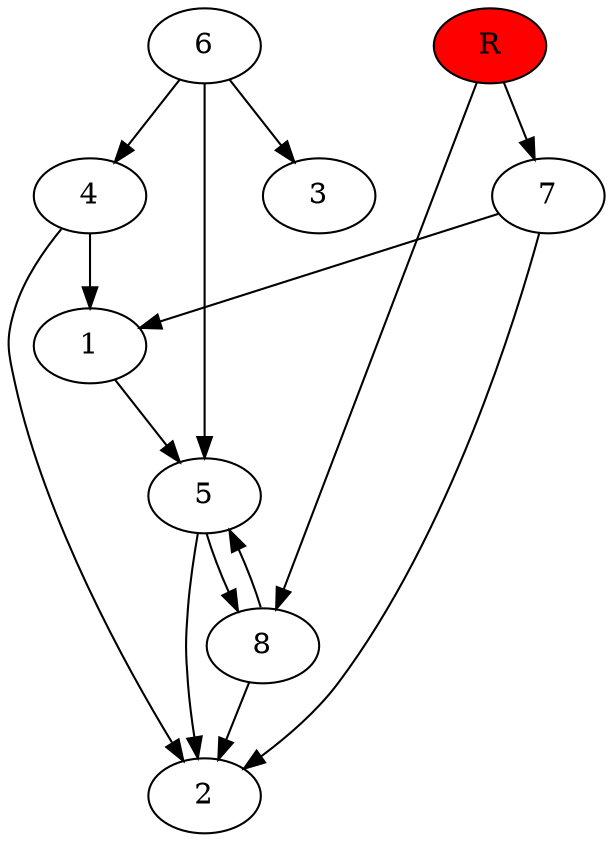 digraph prb22765 {
	1
	2
	3
	4
	5
	6
	7
	8
	R [fillcolor="#ff0000" style=filled]
	1 -> 5
	4 -> 1
	4 -> 2
	5 -> 2
	5 -> 8
	6 -> 3
	6 -> 4
	6 -> 5
	7 -> 1
	7 -> 2
	8 -> 2
	8 -> 5
	R -> 7
	R -> 8
}
